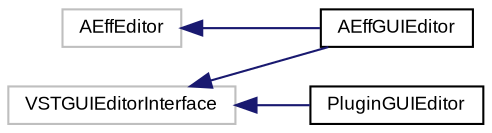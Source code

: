 digraph "Graphical Class Hierarchy"
{
  bgcolor="transparent";
  edge [fontname="Arial",fontsize="9",labelfontname="Arial",labelfontsize="9"];
  node [fontname="Arial",fontsize="9",shape=record];
  rankdir="LR";
  Node1 [label="AEffEditor",height=0.2,width=0.4,color="grey75"];
  Node1 -> Node2 [dir="back",color="midnightblue",fontsize="9",style="solid",fontname="Arial"];
  Node2 [label="AEffGUIEditor",height=0.2,width=0.4,color="black",URL="$class_a_eff_g_u_i_editor.html"];
  Node3 [label="VSTGUIEditorInterface",height=0.2,width=0.4,color="grey75"];
  Node3 -> Node2 [dir="back",color="midnightblue",fontsize="9",style="solid",fontname="Arial"];
  Node3 -> Node4 [dir="back",color="midnightblue",fontsize="9",style="solid",fontname="Arial"];
  Node4 [label="PluginGUIEditor",height=0.2,width=0.4,color="black",URL="$class_plugin_g_u_i_editor.html"];
}
